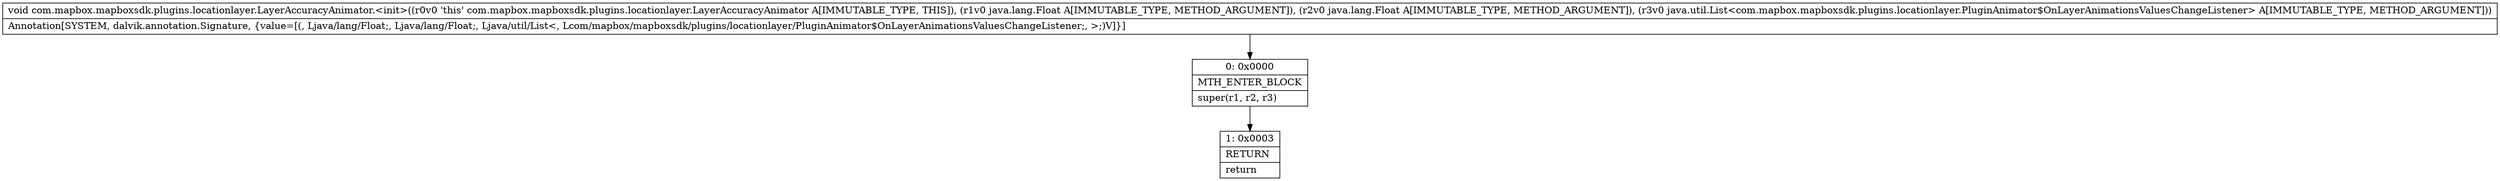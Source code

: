 digraph "CFG forcom.mapbox.mapboxsdk.plugins.locationlayer.LayerAccuracyAnimator.\<init\>(Ljava\/lang\/Float;Ljava\/lang\/Float;Ljava\/util\/List;)V" {
Node_0 [shape=record,label="{0\:\ 0x0000|MTH_ENTER_BLOCK\l|super(r1, r2, r3)\l}"];
Node_1 [shape=record,label="{1\:\ 0x0003|RETURN\l|return\l}"];
MethodNode[shape=record,label="{void com.mapbox.mapboxsdk.plugins.locationlayer.LayerAccuracyAnimator.\<init\>((r0v0 'this' com.mapbox.mapboxsdk.plugins.locationlayer.LayerAccuracyAnimator A[IMMUTABLE_TYPE, THIS]), (r1v0 java.lang.Float A[IMMUTABLE_TYPE, METHOD_ARGUMENT]), (r2v0 java.lang.Float A[IMMUTABLE_TYPE, METHOD_ARGUMENT]), (r3v0 java.util.List\<com.mapbox.mapboxsdk.plugins.locationlayer.PluginAnimator$OnLayerAnimationsValuesChangeListener\> A[IMMUTABLE_TYPE, METHOD_ARGUMENT]))  | Annotation[SYSTEM, dalvik.annotation.Signature, \{value=[(, Ljava\/lang\/Float;, Ljava\/lang\/Float;, Ljava\/util\/List\<, Lcom\/mapbox\/mapboxsdk\/plugins\/locationlayer\/PluginAnimator$OnLayerAnimationsValuesChangeListener;, \>;)V]\}]\l}"];
MethodNode -> Node_0;
Node_0 -> Node_1;
}

